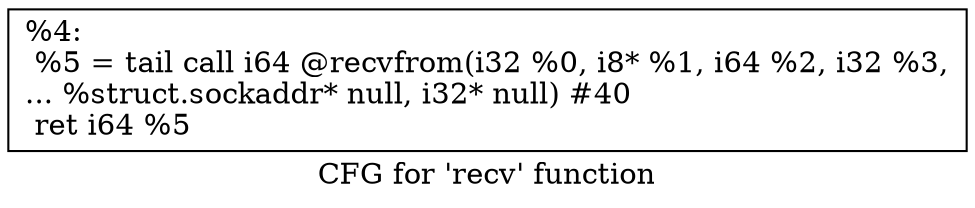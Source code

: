 digraph "CFG for 'recv' function" {
	label="CFG for 'recv' function";

	Node0x1ae5ba0 [shape=record,label="{%4:\l  %5 = tail call i64 @recvfrom(i32 %0, i8* %1, i64 %2, i32 %3,\l... %struct.sockaddr* null, i32* null) #40\l  ret i64 %5\l}"];
}
